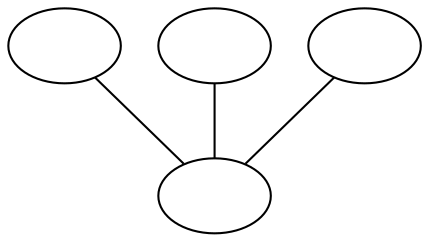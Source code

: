 graph G {
	node [label=""]
	1065400447291162624
	1065488989602295808
	1065458778361913344
	1065401077145591808
	1065488989602295808 -- 1065400447291162624
	1065458778361913344 -- 1065400447291162624
	1065401077145591808 -- 1065400447291162624
}
